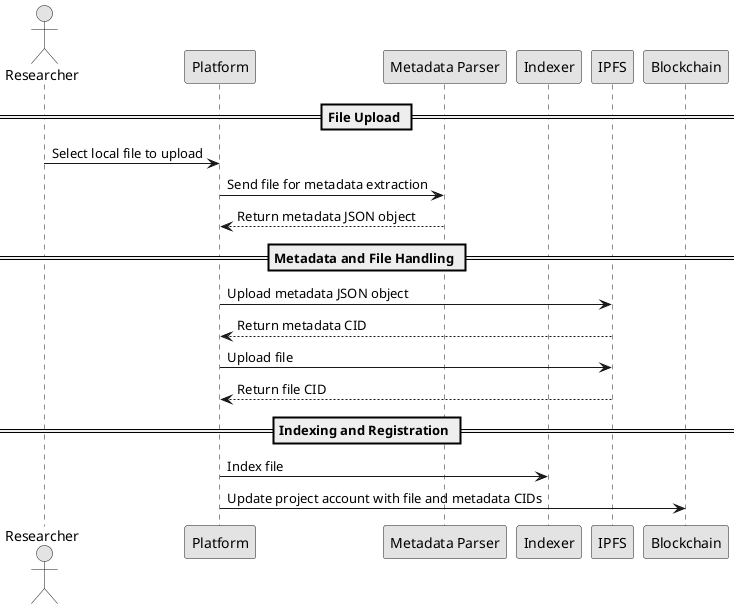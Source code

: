@startuml

' title Open Science Platform - File Operations
skinparam monochrome true

actor Researcher as R
participant Platform as "Platform"
participant Parser as "Metadata Parser"
participant Indexer as "Indexer"
participant IPFS as "IPFS"
participant Blockchain as "Blockchain"

== File Upload ==
R -> Platform: Select local file to upload
Platform -> Parser: Send file for metadata extraction
Parser --> Platform: Return metadata JSON object

== Metadata and File Handling ==
Platform -> IPFS: Upload metadata JSON object
IPFS --> Platform: Return metadata CID

Platform -> IPFS: Upload file
IPFS --> Platform: Return file CID

== Indexing and Registration ==
Platform -> Indexer: Index file
Platform -> Blockchain: Update project account with file and metadata CIDs

@enduml
